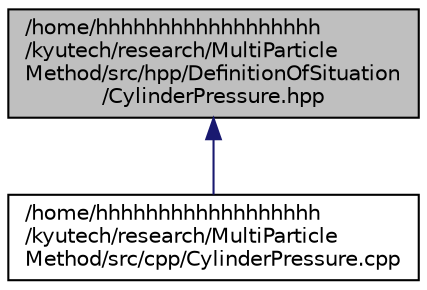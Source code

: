 digraph "/home/hhhhhhhhhhhhhhhhhh/kyutech/research/MultiParticleMethod/src/hpp/DefinitionOfSituation/CylinderPressure.hpp"
{
 // LATEX_PDF_SIZE
  edge [fontname="Helvetica",fontsize="10",labelfontname="Helvetica",labelfontsize="10"];
  node [fontname="Helvetica",fontsize="10",shape=record];
  Node1 [label="/home/hhhhhhhhhhhhhhhhhh\l/kyutech/research/MultiParticle\lMethod/src/hpp/DefinitionOfSituation\l/CylinderPressure.hpp",height=0.2,width=0.4,color="black", fillcolor="grey75", style="filled", fontcolor="black",tooltip="円筒の1/4モデルに内圧を作用したシミュレーション"];
  Node1 -> Node2 [dir="back",color="midnightblue",fontsize="10",style="solid",fontname="Helvetica"];
  Node2 [label="/home/hhhhhhhhhhhhhhhhhh\l/kyutech/research/MultiParticle\lMethod/src/cpp/CylinderPressure.cpp",height=0.2,width=0.4,color="black", fillcolor="white", style="filled",URL="$CylinderPressure_8cpp.html",tooltip=" "];
}
